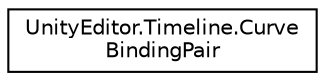 digraph "Graphical Class Hierarchy"
{
 // LATEX_PDF_SIZE
  edge [fontname="Helvetica",fontsize="10",labelfontname="Helvetica",labelfontsize="10"];
  node [fontname="Helvetica",fontsize="10",shape=record];
  rankdir="LR";
  Node0 [label="UnityEditor.Timeline.Curve\lBindingPair",height=0.2,width=0.4,color="black", fillcolor="white", style="filled",URL="$struct_unity_editor_1_1_timeline_1_1_curve_binding_pair.html",tooltip=" "];
}
